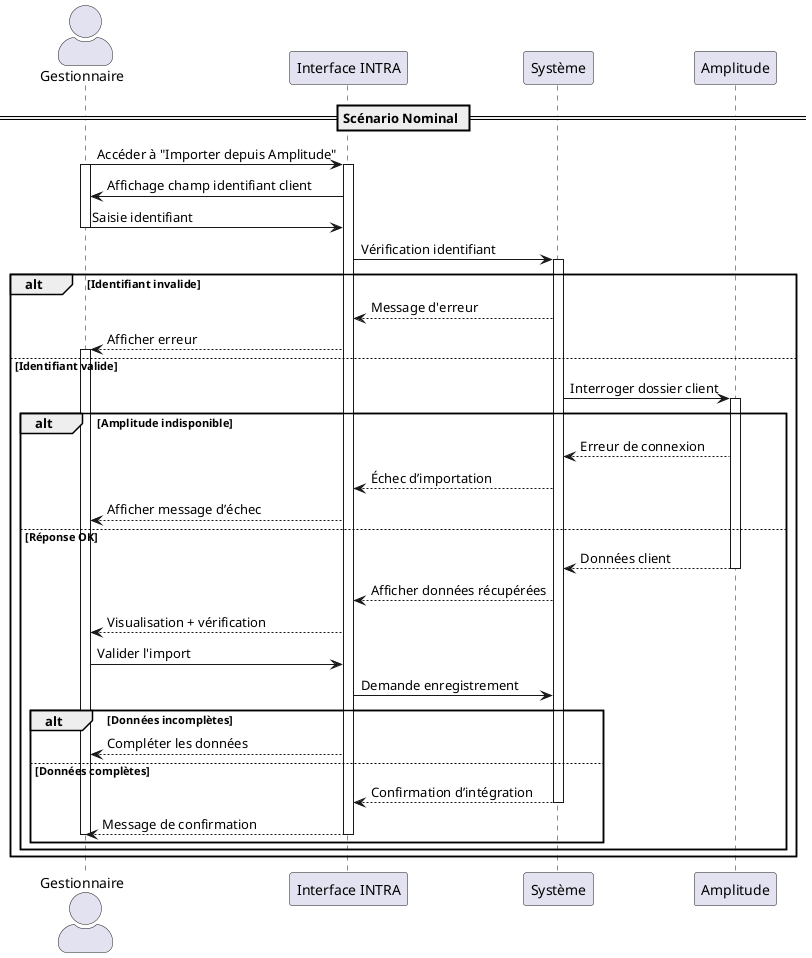 @startuml UC003 
skinparam actorStyle awesome

actor Gestionnaire
participant "Interface INTRA" as UI
participant "Système" as System
participant "Amplitude" as Amplitude

== Scénario Nominal ==
Gestionnaire -> UI : Accéder à "Importer depuis Amplitude"
activate Gestionnaire
activate UI
UI -> Gestionnaire : Affichage champ identifiant client
Gestionnaire -> UI : Saisie identifiant
deactivate Gestionnaire
UI -> System : Vérification identifiant
activate System
alt Identifiant invalide
    System --> UI : Message d'erreur
    UI --> Gestionnaire : Afficher erreur
    activate Gestionnaire
else Identifiant valide
    System -> Amplitude : Interroger dossier client
    activate Amplitude
    alt Amplitude indisponible
        Amplitude --> System : Erreur de connexion
        System --> UI : Échec d’importation
        UI --> Gestionnaire : Afficher message d’échec
    else Réponse OK
        Amplitude --> System : Données client
        deactivate Amplitude
        System --> UI : Afficher données récupérées
        UI --> Gestionnaire : Visualisation + vérification
        Gestionnaire -> UI : Valider l'import
        UI -> System : Demande enregistrement
        alt Données incomplètes
            UI --> Gestionnaire : Compléter les données
        else Données complètes
            System --> UI : Confirmation d’intégration
            deactivate System
            UI --> Gestionnaire : Message de confirmation
            deactivate Gestionnaire
            deactivate UI
        end
    end
end
deactivate UI
@enduml
